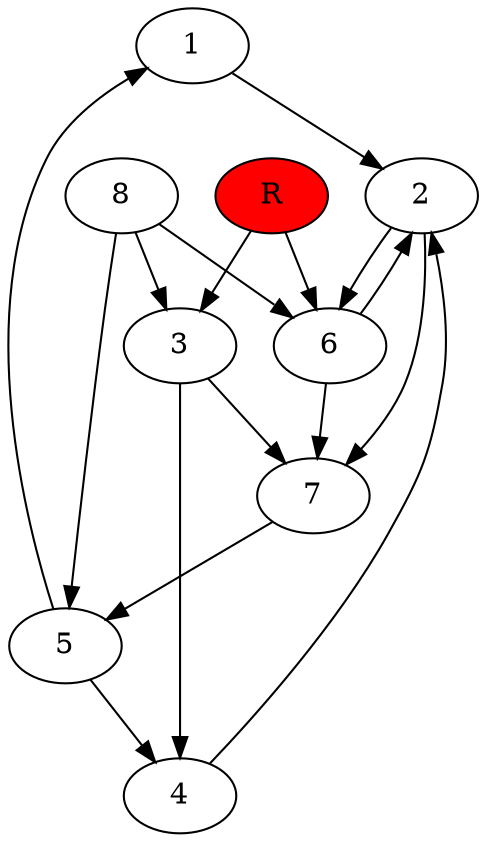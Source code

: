 digraph prb34191 {
	1
	2
	3
	4
	5
	6
	7
	8
	R [fillcolor="#ff0000" style=filled]
	1 -> 2
	2 -> 6
	2 -> 7
	3 -> 4
	3 -> 7
	4 -> 2
	5 -> 1
	5 -> 4
	6 -> 2
	6 -> 7
	7 -> 5
	8 -> 3
	8 -> 5
	8 -> 6
	R -> 3
	R -> 6
}
